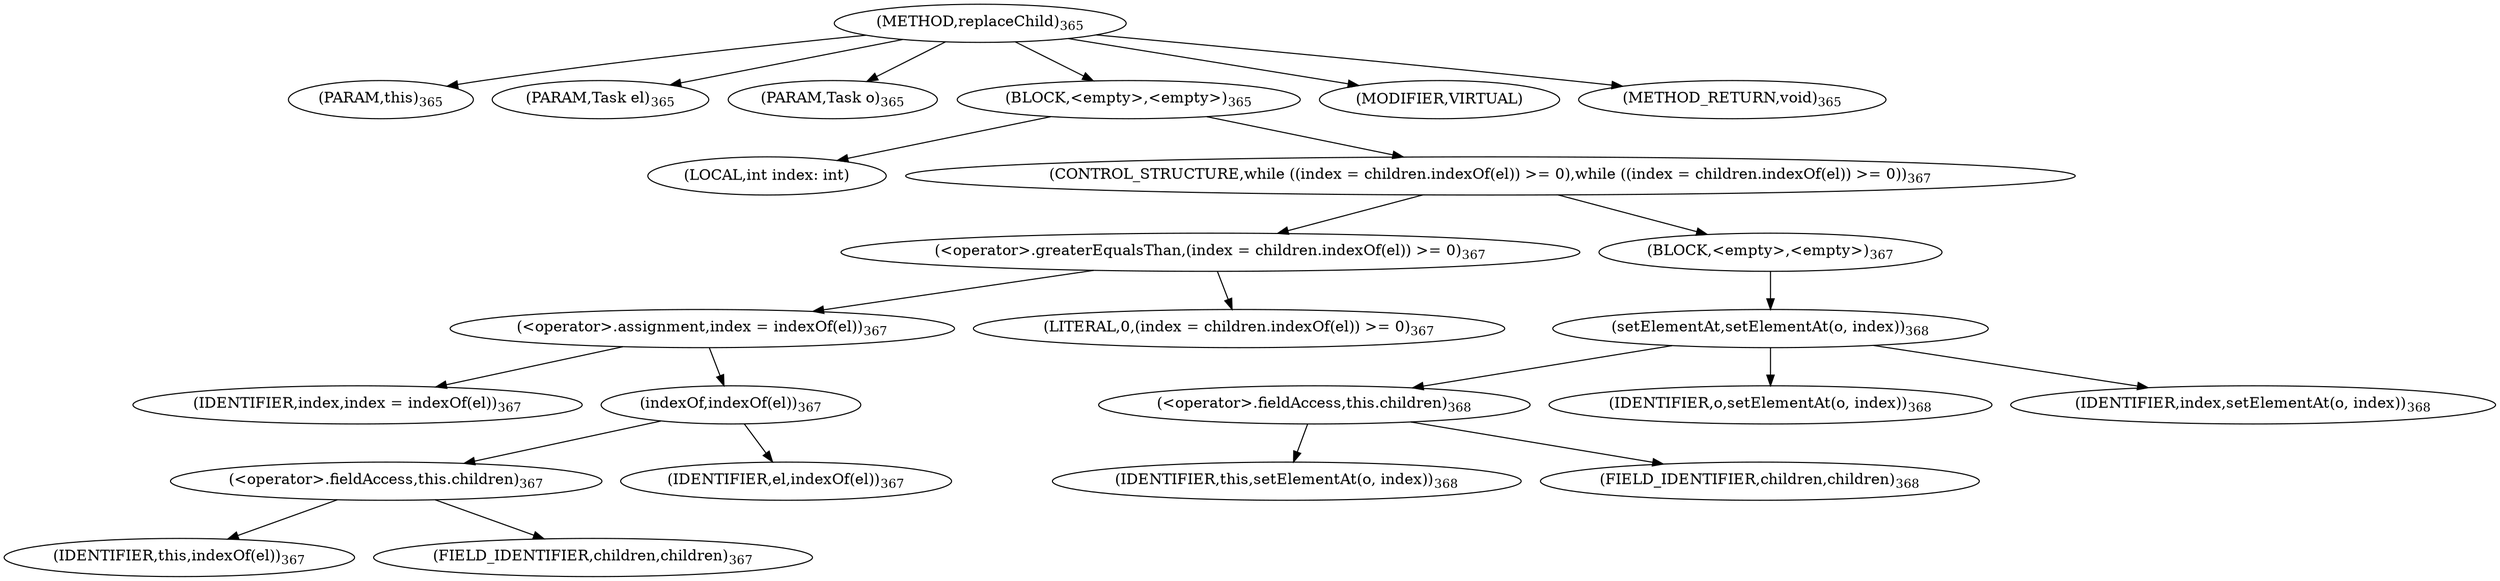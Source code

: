 digraph "replaceChild" {  
"541" [label = <(METHOD,replaceChild)<SUB>365</SUB>> ]
"542" [label = <(PARAM,this)<SUB>365</SUB>> ]
"543" [label = <(PARAM,Task el)<SUB>365</SUB>> ]
"544" [label = <(PARAM,Task o)<SUB>365</SUB>> ]
"545" [label = <(BLOCK,&lt;empty&gt;,&lt;empty&gt;)<SUB>365</SUB>> ]
"546" [label = <(LOCAL,int index: int)> ]
"547" [label = <(CONTROL_STRUCTURE,while ((index = children.indexOf(el)) &gt;= 0),while ((index = children.indexOf(el)) &gt;= 0))<SUB>367</SUB>> ]
"548" [label = <(&lt;operator&gt;.greaterEqualsThan,(index = children.indexOf(el)) &gt;= 0)<SUB>367</SUB>> ]
"549" [label = <(&lt;operator&gt;.assignment,index = indexOf(el))<SUB>367</SUB>> ]
"550" [label = <(IDENTIFIER,index,index = indexOf(el))<SUB>367</SUB>> ]
"551" [label = <(indexOf,indexOf(el))<SUB>367</SUB>> ]
"552" [label = <(&lt;operator&gt;.fieldAccess,this.children)<SUB>367</SUB>> ]
"553" [label = <(IDENTIFIER,this,indexOf(el))<SUB>367</SUB>> ]
"554" [label = <(FIELD_IDENTIFIER,children,children)<SUB>367</SUB>> ]
"555" [label = <(IDENTIFIER,el,indexOf(el))<SUB>367</SUB>> ]
"556" [label = <(LITERAL,0,(index = children.indexOf(el)) &gt;= 0)<SUB>367</SUB>> ]
"557" [label = <(BLOCK,&lt;empty&gt;,&lt;empty&gt;)<SUB>367</SUB>> ]
"558" [label = <(setElementAt,setElementAt(o, index))<SUB>368</SUB>> ]
"559" [label = <(&lt;operator&gt;.fieldAccess,this.children)<SUB>368</SUB>> ]
"560" [label = <(IDENTIFIER,this,setElementAt(o, index))<SUB>368</SUB>> ]
"561" [label = <(FIELD_IDENTIFIER,children,children)<SUB>368</SUB>> ]
"562" [label = <(IDENTIFIER,o,setElementAt(o, index))<SUB>368</SUB>> ]
"563" [label = <(IDENTIFIER,index,setElementAt(o, index))<SUB>368</SUB>> ]
"564" [label = <(MODIFIER,VIRTUAL)> ]
"565" [label = <(METHOD_RETURN,void)<SUB>365</SUB>> ]
  "541" -> "542" 
  "541" -> "543" 
  "541" -> "544" 
  "541" -> "545" 
  "541" -> "564" 
  "541" -> "565" 
  "545" -> "546" 
  "545" -> "547" 
  "547" -> "548" 
  "547" -> "557" 
  "548" -> "549" 
  "548" -> "556" 
  "549" -> "550" 
  "549" -> "551" 
  "551" -> "552" 
  "551" -> "555" 
  "552" -> "553" 
  "552" -> "554" 
  "557" -> "558" 
  "558" -> "559" 
  "558" -> "562" 
  "558" -> "563" 
  "559" -> "560" 
  "559" -> "561" 
}

